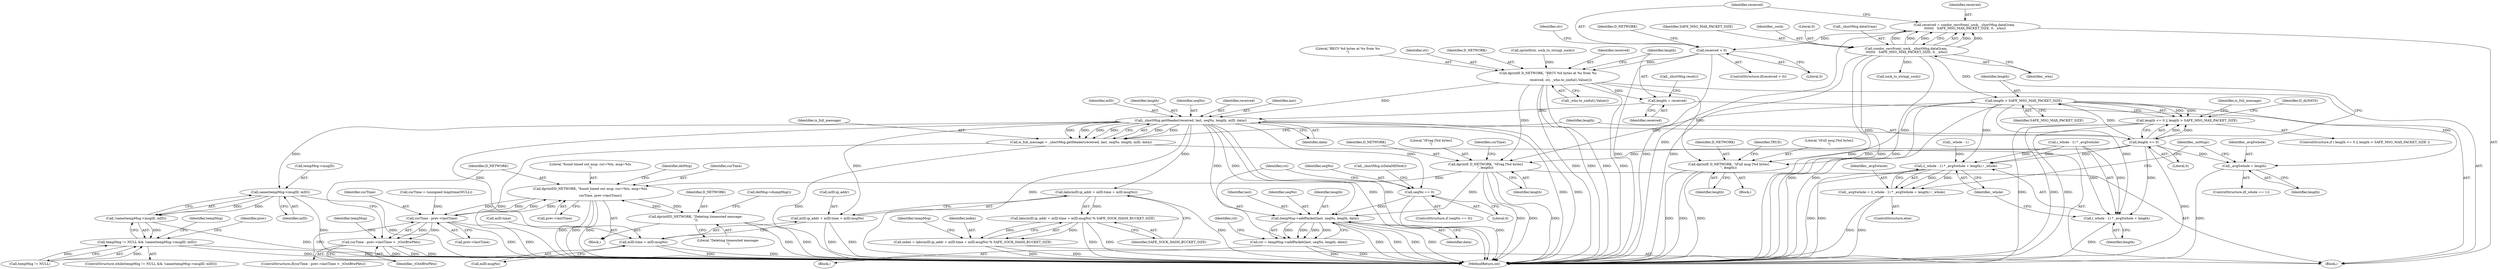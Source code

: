 digraph "0_htcondor_5e5571d1a431eb3c61977b6dd6ec90186ef79867_2@API" {
"1000162" [label="(Call,received = condor_recvfrom(_sock, _shortMsg.dataGram, \n\t\t\t\t\t\t\t   SAFE_MSG_MAX_PACKET_SIZE, 0, _who))"];
"1000164" [label="(Call,condor_recvfrom(_sock, _shortMsg.dataGram, \n\t\t\t\t\t\t\t   SAFE_MSG_MAX_PACKET_SIZE, 0, _who))"];
"1000173" [label="(Call,received < 0)"];
"1000188" [label="(Call,dprintf( D_NETWORK, \"RECV %d bytes at %s from %s\n\",\n                         received, str, _who.to_sinful().Value()))"];
"1000194" [label="(Call,length = received)"];
"1000201" [label="(Call,_shortMsg.getHeader(received, last, seqNo, length, mID, data))"];
"1000199" [label="(Call,is_full_message = _shortMsg.getHeader(received, last, seqNo, length, mID, data))"];
"1000210" [label="(Call,length <= 0)"];
"1000209" [label="(Call,length <= 0 || length > SAFE_MSG_MAX_PACKET_SIZE)"];
"1000213" [label="(Call,length > SAFE_MSG_MAX_PACKET_SIZE)"];
"1000239" [label="(Call,_avgSwhole = length)"];
"1000245" [label="(Call,((_whole - 1) * _avgSwhole + length) / _whole)"];
"1000243" [label="(Call,_avgSwhole = ((_whole - 1) * _avgSwhole + length) / _whole)"];
"1000246" [label="(Call,(_whole - 1) * _avgSwhole + length)"];
"1000256" [label="(Call,dprintf( D_NETWORK, \"\tFull msg [%d bytes]\n\", length))"];
"1000262" [label="(Call,dprintf( D_NETWORK, \"\tFrag [%d bytes]\n\", length))"];
"1000322" [label="(Call,dprintf(D_NETWORK, \"found timed out msg: cur=%lu, msg=%lu\n\",\n                    curTime, prev->lastTime))"];
"1000315" [label="(Call,curTime - prev->lastTime)"];
"1000314" [label="(Call,curTime - prev->lastTime > _tOutBtwPkts)"];
"1000385" [label="(Call,dprintf(D_NETWORK, \"Deleting timeouted message:\n\"))"];
"1000408" [label="(Call,tempMsg->addPacket(last, seqNo, length, data))"];
"1000406" [label="(Call,rst = tempMsg->addPacket(last, seqNo, length, data))"];
"1000275" [label="(Call,labs(mID.ip_addr + mID.time + mID.msgNo))"];
"1000274" [label="(Call,labs(mID.ip_addr + mID.time + mID.msgNo) % SAFE_SOCK_HASH_BUCKET_SIZE)"];
"1000272" [label="(Call,index = labs(mID.ip_addr + mID.time + mID.msgNo) % SAFE_SOCK_HASH_BUCKET_SIZE)"];
"1000276" [label="(Call,mID.ip_addr + mID.time + mID.msgNo)"];
"1000280" [label="(Call,mID.time + mID.msgNo)"];
"1000299" [label="(Call,same(tempMsg->msgID, mID))"];
"1000298" [label="(Call,!same(tempMsg->msgID, mID))"];
"1000294" [label="(Call,tempMsg != NULL && !same(tempMsg->msgID, mID))"];
"1000397" [label="(Call,seqNo == 0)"];
"1000205" [label="(Identifier,length)"];
"1000287" [label="(Identifier,SAFE_SOCK_HASH_BUCKET_SIZE)"];
"1000195" [label="(Identifier,length)"];
"1000315" [label="(Call,curTime - prev->lastTime)"];
"1000316" [label="(Identifier,curTime)"];
"1000185" [label="(Identifier,str)"];
"1000387" [label="(Literal,\"Deleting timeouted message:\n\")"];
"1000169" [label="(Identifier,SAFE_MSG_MAX_PACKET_SIZE)"];
"1000294" [label="(Call,tempMsg != NULL && !same(tempMsg->msgID, mID))"];
"1000320" [label="(Identifier,_tOutBtwPkts)"];
"1000293" [label="(ControlStructure,while(tempMsg != NULL && !same(tempMsg->msgID, mID)))"];
"1000395" [label="(Block,)"];
"1000218" [label="(Identifier,D_ALWAYS)"];
"1000397" [label="(Call,seqNo == 0)"];
"1000317" [label="(Call,prev->lastTime)"];
"1000259" [label="(Identifier,length)"];
"1000284" [label="(Call,mID.msgNo)"];
"1000240" [label="(Identifier,_avgSwhole)"];
"1000186" [label="(Call,sock_to_string(_sock))"];
"1000410" [label="(Identifier,seqNo)"];
"1000276" [label="(Call,mID.ip_addr + mID.time + mID.msgNo)"];
"1000281" [label="(Call,mID.time)"];
"1000272" [label="(Call,index = labs(mID.ip_addr + mID.time + mID.msgNo) % SAFE_SOCK_HASH_BUCKET_SIZE)"];
"1000204" [label="(Identifier,seqNo)"];
"1000295" [label="(Call,tempMsg != NULL)"];
"1000248" [label="(Call,_whole - 1)"];
"1000386" [label="(Identifier,D_NETWORK)"];
"1000207" [label="(Identifier,data)"];
"1000385" [label="(Call,dprintf(D_NETWORK, \"Deleting timeouted message:\n\"))"];
"1000273" [label="(Identifier,index)"];
"1000407" [label="(Identifier,rst)"];
"1000191" [label="(Identifier,received)"];
"1000172" [label="(ControlStructure,if(received < 0))"];
"1000300" [label="(Call,tempMsg->msgID)"];
"1000190" [label="(Literal,\"RECV %d bytes at %s from %s\n\")"];
"1000193" [label="(Call,_who.to_sinful().Value())"];
"1000321" [label="(Block,)"];
"1000203" [label="(Identifier,last)"];
"1000253" [label="(Identifier,_whole)"];
"1000296" [label="(Identifier,tempMsg)"];
"1000211" [label="(Identifier,length)"];
"1000171" [label="(Identifier,_who)"];
"1000323" [label="(Identifier,D_NETWORK)"];
"1000162" [label="(Call,received = condor_recvfrom(_sock, _shortMsg.dataGram, \n\t\t\t\t\t\t\t   SAFE_MSG_MAX_PACKET_SIZE, 0, _who))"];
"1000200" [label="(Identifier,is_full_message)"];
"1000299" [label="(Call,same(tempMsg->msgID, mID))"];
"1000267" [label="(Identifier,curTime)"];
"1000326" [label="(Call,prev->lastTime)"];
"1000164" [label="(Call,condor_recvfrom(_sock, _shortMsg.dataGram, \n\t\t\t\t\t\t\t   SAFE_MSG_MAX_PACKET_SIZE, 0, _who))"];
"1000165" [label="(Identifier,_sock)"];
"1000199" [label="(Call,is_full_message = _shortMsg.getHeader(received, last, seqNo, length, mID, data))"];
"1000255" [label="(Identifier,_noMsgs)"];
"1000393" [label="(Identifier,tempMsg)"];
"1000194" [label="(Call,length = received)"];
"1000314" [label="(Call,curTime - prev->lastTime > _tOutBtwPkts)"];
"1000188" [label="(Call,dprintf( D_NETWORK, \"RECV %d bytes at %s from %s\n\",\n                         received, str, _who.to_sinful().Value()))"];
"1000197" [label="(Call,_shortMsg.reset())"];
"1000306" [label="(Identifier,prev)"];
"1000274" [label="(Call,labs(mID.ip_addr + mID.time + mID.msgNo) % SAFE_SOCK_HASH_BUCKET_SIZE)"];
"1000280" [label="(Call,mID.time + mID.msgNo)"];
"1000414" [label="(Identifier,rst)"];
"1000330" [label="(Identifier,delMsg)"];
"1000402" [label="(Call,_shortMsg.isDataMD5ed())"];
"1000325" [label="(Identifier,curTime)"];
"1000322" [label="(Call,dprintf(D_NETWORK, \"found timed out msg: cur=%lu, msg=%lu\n\",\n                    curTime, prev->lastTime))"];
"1000298" [label="(Call,!same(tempMsg->msgID, mID))"];
"1000170" [label="(Literal,0)"];
"1000206" [label="(Identifier,mID)"];
"1000277" [label="(Call,mID.ip_addr)"];
"1000192" [label="(Identifier,str)"];
"1000241" [label="(Identifier,length)"];
"1000408" [label="(Call,tempMsg->addPacket(last, seqNo, length, data))"];
"1000209" [label="(Call,length <= 0 || length > SAFE_MSG_MAX_PACKET_SIZE)"];
"1000265" [label="(Identifier,length)"];
"1000257" [label="(Identifier,D_NETWORK)"];
"1000235" [label="(ControlStructure,if(_whole == 1))"];
"1000252" [label="(Identifier,length)"];
"1000411" [label="(Identifier,length)"];
"1000262" [label="(Call,dprintf( D_NETWORK, \"\tFrag [%d bytes]\n\", length))"];
"1000244" [label="(Identifier,_avgSwhole)"];
"1000243" [label="(Call,_avgSwhole = ((_whole - 1) * _avgSwhole + length) / _whole)"];
"1000173" [label="(Call,received < 0)"];
"1000412" [label="(Identifier,data)"];
"1000215" [label="(Identifier,SAFE_MSG_MAX_PACKET_SIZE)"];
"1000490" [label="(MethodReturn,int)"];
"1000210" [label="(Call,length <= 0)"];
"1000214" [label="(Identifier,length)"];
"1000201" [label="(Call,_shortMsg.getHeader(received, last, seqNo, length, mID, data))"];
"1000189" [label="(Identifier,D_NETWORK)"];
"1000399" [label="(Literal,0)"];
"1000246" [label="(Call,(_whole - 1) * _avgSwhole + length)"];
"1000245" [label="(Call,((_whole - 1) * _avgSwhole + length) / _whole)"];
"1000261" [label="(Identifier,TRUE)"];
"1000175" [label="(Literal,0)"];
"1000208" [label="(ControlStructure,if ( length <= 0 || length > SAFE_MSG_MAX_PACKET_SIZE ))"];
"1000275" [label="(Call,labs(mID.ip_addr + mID.time + mID.msgNo))"];
"1000163" [label="(Identifier,received)"];
"1000256" [label="(Call,dprintf( D_NETWORK, \"\tFull msg [%d bytes]\n\", length))"];
"1000109" [label="(Block,)"];
"1000196" [label="(Identifier,received)"];
"1000409" [label="(Identifier,last)"];
"1000224" [label="(Block,)"];
"1000174" [label="(Identifier,received)"];
"1000398" [label="(Identifier,seqNo)"];
"1000166" [label="(Call,_shortMsg.dataGram)"];
"1000202" [label="(Identifier,received)"];
"1000239" [label="(Call,_avgSwhole = length)"];
"1000406" [label="(Call,rst = tempMsg->addPacket(last, seqNo, length, data))"];
"1000178" [label="(Identifier,D_NETWORK)"];
"1000213" [label="(Call,length > SAFE_MSG_MAX_PACKET_SIZE)"];
"1000313" [label="(ControlStructure,if(curTime - prev->lastTime > _tOutBtwPkts))"];
"1000324" [label="(Literal,\"found timed out msg: cur=%lu, msg=%lu\n\")"];
"1000388" [label="(Call,delMsg->dumpMsg())"];
"1000242" [label="(ControlStructure,else)"];
"1000289" [label="(Identifier,tempMsg)"];
"1000264" [label="(Literal,\"\tFrag [%d bytes]\n\")"];
"1000396" [label="(ControlStructure,if (seqNo == 0))"];
"1000258" [label="(Literal,\"\tFull msg [%d bytes]\n\")"];
"1000212" [label="(Literal,0)"];
"1000303" [label="(Identifier,mID)"];
"1000247" [label="(Call,(_whole - 1) * _avgSwhole)"];
"1000266" [label="(Call,curTime = (unsigned long)time(NULL))"];
"1000263" [label="(Identifier,D_NETWORK)"];
"1000184" [label="(Call,sprintf(str, sock_to_string(_sock)))"];
"1000223" [label="(Identifier,is_full_message)"];
"1000162" -> "1000109"  [label="AST: "];
"1000162" -> "1000164"  [label="CFG: "];
"1000163" -> "1000162"  [label="AST: "];
"1000164" -> "1000162"  [label="AST: "];
"1000174" -> "1000162"  [label="CFG: "];
"1000162" -> "1000490"  [label="DDG: "];
"1000164" -> "1000162"  [label="DDG: "];
"1000164" -> "1000162"  [label="DDG: "];
"1000164" -> "1000162"  [label="DDG: "];
"1000164" -> "1000162"  [label="DDG: "];
"1000164" -> "1000162"  [label="DDG: "];
"1000162" -> "1000173"  [label="DDG: "];
"1000164" -> "1000171"  [label="CFG: "];
"1000165" -> "1000164"  [label="AST: "];
"1000166" -> "1000164"  [label="AST: "];
"1000169" -> "1000164"  [label="AST: "];
"1000170" -> "1000164"  [label="AST: "];
"1000171" -> "1000164"  [label="AST: "];
"1000164" -> "1000490"  [label="DDG: "];
"1000164" -> "1000490"  [label="DDG: "];
"1000164" -> "1000490"  [label="DDG: "];
"1000164" -> "1000490"  [label="DDG: "];
"1000164" -> "1000186"  [label="DDG: "];
"1000164" -> "1000213"  [label="DDG: "];
"1000173" -> "1000172"  [label="AST: "];
"1000173" -> "1000175"  [label="CFG: "];
"1000174" -> "1000173"  [label="AST: "];
"1000175" -> "1000173"  [label="AST: "];
"1000178" -> "1000173"  [label="CFG: "];
"1000185" -> "1000173"  [label="CFG: "];
"1000173" -> "1000490"  [label="DDG: "];
"1000173" -> "1000490"  [label="DDG: "];
"1000173" -> "1000188"  [label="DDG: "];
"1000188" -> "1000109"  [label="AST: "];
"1000188" -> "1000193"  [label="CFG: "];
"1000189" -> "1000188"  [label="AST: "];
"1000190" -> "1000188"  [label="AST: "];
"1000191" -> "1000188"  [label="AST: "];
"1000192" -> "1000188"  [label="AST: "];
"1000193" -> "1000188"  [label="AST: "];
"1000195" -> "1000188"  [label="CFG: "];
"1000188" -> "1000490"  [label="DDG: "];
"1000188" -> "1000490"  [label="DDG: "];
"1000188" -> "1000490"  [label="DDG: "];
"1000188" -> "1000490"  [label="DDG: "];
"1000184" -> "1000188"  [label="DDG: "];
"1000188" -> "1000194"  [label="DDG: "];
"1000188" -> "1000201"  [label="DDG: "];
"1000188" -> "1000256"  [label="DDG: "];
"1000188" -> "1000262"  [label="DDG: "];
"1000194" -> "1000109"  [label="AST: "];
"1000194" -> "1000196"  [label="CFG: "];
"1000195" -> "1000194"  [label="AST: "];
"1000196" -> "1000194"  [label="AST: "];
"1000197" -> "1000194"  [label="CFG: "];
"1000194" -> "1000201"  [label="DDG: "];
"1000201" -> "1000199"  [label="AST: "];
"1000201" -> "1000207"  [label="CFG: "];
"1000202" -> "1000201"  [label="AST: "];
"1000203" -> "1000201"  [label="AST: "];
"1000204" -> "1000201"  [label="AST: "];
"1000205" -> "1000201"  [label="AST: "];
"1000206" -> "1000201"  [label="AST: "];
"1000207" -> "1000201"  [label="AST: "];
"1000199" -> "1000201"  [label="CFG: "];
"1000201" -> "1000490"  [label="DDG: "];
"1000201" -> "1000490"  [label="DDG: "];
"1000201" -> "1000490"  [label="DDG: "];
"1000201" -> "1000490"  [label="DDG: "];
"1000201" -> "1000490"  [label="DDG: "];
"1000201" -> "1000199"  [label="DDG: "];
"1000201" -> "1000199"  [label="DDG: "];
"1000201" -> "1000199"  [label="DDG: "];
"1000201" -> "1000199"  [label="DDG: "];
"1000201" -> "1000199"  [label="DDG: "];
"1000201" -> "1000199"  [label="DDG: "];
"1000201" -> "1000210"  [label="DDG: "];
"1000201" -> "1000275"  [label="DDG: "];
"1000201" -> "1000276"  [label="DDG: "];
"1000201" -> "1000280"  [label="DDG: "];
"1000201" -> "1000299"  [label="DDG: "];
"1000201" -> "1000397"  [label="DDG: "];
"1000201" -> "1000408"  [label="DDG: "];
"1000201" -> "1000408"  [label="DDG: "];
"1000199" -> "1000109"  [label="AST: "];
"1000200" -> "1000199"  [label="AST: "];
"1000211" -> "1000199"  [label="CFG: "];
"1000199" -> "1000490"  [label="DDG: "];
"1000199" -> "1000490"  [label="DDG: "];
"1000210" -> "1000209"  [label="AST: "];
"1000210" -> "1000212"  [label="CFG: "];
"1000211" -> "1000210"  [label="AST: "];
"1000212" -> "1000210"  [label="AST: "];
"1000214" -> "1000210"  [label="CFG: "];
"1000209" -> "1000210"  [label="CFG: "];
"1000210" -> "1000490"  [label="DDG: "];
"1000210" -> "1000209"  [label="DDG: "];
"1000210" -> "1000209"  [label="DDG: "];
"1000210" -> "1000213"  [label="DDG: "];
"1000210" -> "1000239"  [label="DDG: "];
"1000210" -> "1000245"  [label="DDG: "];
"1000210" -> "1000246"  [label="DDG: "];
"1000210" -> "1000256"  [label="DDG: "];
"1000210" -> "1000262"  [label="DDG: "];
"1000209" -> "1000208"  [label="AST: "];
"1000209" -> "1000213"  [label="CFG: "];
"1000213" -> "1000209"  [label="AST: "];
"1000218" -> "1000209"  [label="CFG: "];
"1000223" -> "1000209"  [label="CFG: "];
"1000209" -> "1000490"  [label="DDG: "];
"1000209" -> "1000490"  [label="DDG: "];
"1000209" -> "1000490"  [label="DDG: "];
"1000213" -> "1000209"  [label="DDG: "];
"1000213" -> "1000209"  [label="DDG: "];
"1000213" -> "1000215"  [label="CFG: "];
"1000214" -> "1000213"  [label="AST: "];
"1000215" -> "1000213"  [label="AST: "];
"1000213" -> "1000490"  [label="DDG: "];
"1000213" -> "1000490"  [label="DDG: "];
"1000213" -> "1000239"  [label="DDG: "];
"1000213" -> "1000245"  [label="DDG: "];
"1000213" -> "1000246"  [label="DDG: "];
"1000213" -> "1000256"  [label="DDG: "];
"1000213" -> "1000262"  [label="DDG: "];
"1000239" -> "1000235"  [label="AST: "];
"1000239" -> "1000241"  [label="CFG: "];
"1000240" -> "1000239"  [label="AST: "];
"1000241" -> "1000239"  [label="AST: "];
"1000255" -> "1000239"  [label="CFG: "];
"1000239" -> "1000490"  [label="DDG: "];
"1000245" -> "1000243"  [label="AST: "];
"1000245" -> "1000253"  [label="CFG: "];
"1000246" -> "1000245"  [label="AST: "];
"1000253" -> "1000245"  [label="AST: "];
"1000243" -> "1000245"  [label="CFG: "];
"1000245" -> "1000490"  [label="DDG: "];
"1000245" -> "1000490"  [label="DDG: "];
"1000245" -> "1000243"  [label="DDG: "];
"1000245" -> "1000243"  [label="DDG: "];
"1000247" -> "1000245"  [label="DDG: "];
"1000247" -> "1000245"  [label="DDG: "];
"1000248" -> "1000245"  [label="DDG: "];
"1000243" -> "1000242"  [label="AST: "];
"1000244" -> "1000243"  [label="AST: "];
"1000255" -> "1000243"  [label="CFG: "];
"1000243" -> "1000490"  [label="DDG: "];
"1000243" -> "1000490"  [label="DDG: "];
"1000246" -> "1000252"  [label="CFG: "];
"1000247" -> "1000246"  [label="AST: "];
"1000252" -> "1000246"  [label="AST: "];
"1000253" -> "1000246"  [label="CFG: "];
"1000246" -> "1000490"  [label="DDG: "];
"1000247" -> "1000246"  [label="DDG: "];
"1000247" -> "1000246"  [label="DDG: "];
"1000256" -> "1000224"  [label="AST: "];
"1000256" -> "1000259"  [label="CFG: "];
"1000257" -> "1000256"  [label="AST: "];
"1000258" -> "1000256"  [label="AST: "];
"1000259" -> "1000256"  [label="AST: "];
"1000261" -> "1000256"  [label="CFG: "];
"1000256" -> "1000490"  [label="DDG: "];
"1000256" -> "1000490"  [label="DDG: "];
"1000256" -> "1000490"  [label="DDG: "];
"1000262" -> "1000109"  [label="AST: "];
"1000262" -> "1000265"  [label="CFG: "];
"1000263" -> "1000262"  [label="AST: "];
"1000264" -> "1000262"  [label="AST: "];
"1000265" -> "1000262"  [label="AST: "];
"1000267" -> "1000262"  [label="CFG: "];
"1000262" -> "1000490"  [label="DDG: "];
"1000262" -> "1000490"  [label="DDG: "];
"1000262" -> "1000490"  [label="DDG: "];
"1000262" -> "1000322"  [label="DDG: "];
"1000262" -> "1000408"  [label="DDG: "];
"1000322" -> "1000321"  [label="AST: "];
"1000322" -> "1000326"  [label="CFG: "];
"1000323" -> "1000322"  [label="AST: "];
"1000324" -> "1000322"  [label="AST: "];
"1000325" -> "1000322"  [label="AST: "];
"1000326" -> "1000322"  [label="AST: "];
"1000330" -> "1000322"  [label="CFG: "];
"1000322" -> "1000490"  [label="DDG: "];
"1000322" -> "1000490"  [label="DDG: "];
"1000322" -> "1000490"  [label="DDG: "];
"1000322" -> "1000315"  [label="DDG: "];
"1000322" -> "1000315"  [label="DDG: "];
"1000385" -> "1000322"  [label="DDG: "];
"1000315" -> "1000322"  [label="DDG: "];
"1000315" -> "1000322"  [label="DDG: "];
"1000322" -> "1000385"  [label="DDG: "];
"1000315" -> "1000314"  [label="AST: "];
"1000315" -> "1000317"  [label="CFG: "];
"1000316" -> "1000315"  [label="AST: "];
"1000317" -> "1000315"  [label="AST: "];
"1000320" -> "1000315"  [label="CFG: "];
"1000315" -> "1000490"  [label="DDG: "];
"1000315" -> "1000490"  [label="DDG: "];
"1000315" -> "1000314"  [label="DDG: "];
"1000315" -> "1000314"  [label="DDG: "];
"1000266" -> "1000315"  [label="DDG: "];
"1000314" -> "1000313"  [label="AST: "];
"1000314" -> "1000320"  [label="CFG: "];
"1000320" -> "1000314"  [label="AST: "];
"1000296" -> "1000314"  [label="CFG: "];
"1000323" -> "1000314"  [label="CFG: "];
"1000314" -> "1000490"  [label="DDG: "];
"1000314" -> "1000490"  [label="DDG: "];
"1000314" -> "1000490"  [label="DDG: "];
"1000385" -> "1000321"  [label="AST: "];
"1000385" -> "1000387"  [label="CFG: "];
"1000386" -> "1000385"  [label="AST: "];
"1000387" -> "1000385"  [label="AST: "];
"1000388" -> "1000385"  [label="CFG: "];
"1000385" -> "1000490"  [label="DDG: "];
"1000385" -> "1000490"  [label="DDG: "];
"1000408" -> "1000406"  [label="AST: "];
"1000408" -> "1000412"  [label="CFG: "];
"1000409" -> "1000408"  [label="AST: "];
"1000410" -> "1000408"  [label="AST: "];
"1000411" -> "1000408"  [label="AST: "];
"1000412" -> "1000408"  [label="AST: "];
"1000406" -> "1000408"  [label="CFG: "];
"1000408" -> "1000490"  [label="DDG: "];
"1000408" -> "1000490"  [label="DDG: "];
"1000408" -> "1000490"  [label="DDG: "];
"1000408" -> "1000490"  [label="DDG: "];
"1000408" -> "1000406"  [label="DDG: "];
"1000408" -> "1000406"  [label="DDG: "];
"1000408" -> "1000406"  [label="DDG: "];
"1000408" -> "1000406"  [label="DDG: "];
"1000397" -> "1000408"  [label="DDG: "];
"1000406" -> "1000395"  [label="AST: "];
"1000407" -> "1000406"  [label="AST: "];
"1000414" -> "1000406"  [label="CFG: "];
"1000406" -> "1000490"  [label="DDG: "];
"1000406" -> "1000490"  [label="DDG: "];
"1000275" -> "1000274"  [label="AST: "];
"1000275" -> "1000276"  [label="CFG: "];
"1000276" -> "1000275"  [label="AST: "];
"1000287" -> "1000275"  [label="CFG: "];
"1000275" -> "1000490"  [label="DDG: "];
"1000275" -> "1000274"  [label="DDG: "];
"1000274" -> "1000272"  [label="AST: "];
"1000274" -> "1000287"  [label="CFG: "];
"1000287" -> "1000274"  [label="AST: "];
"1000272" -> "1000274"  [label="CFG: "];
"1000274" -> "1000490"  [label="DDG: "];
"1000274" -> "1000490"  [label="DDG: "];
"1000274" -> "1000272"  [label="DDG: "];
"1000274" -> "1000272"  [label="DDG: "];
"1000272" -> "1000109"  [label="AST: "];
"1000273" -> "1000272"  [label="AST: "];
"1000289" -> "1000272"  [label="CFG: "];
"1000272" -> "1000490"  [label="DDG: "];
"1000272" -> "1000490"  [label="DDG: "];
"1000276" -> "1000280"  [label="CFG: "];
"1000277" -> "1000276"  [label="AST: "];
"1000280" -> "1000276"  [label="AST: "];
"1000276" -> "1000490"  [label="DDG: "];
"1000276" -> "1000490"  [label="DDG: "];
"1000280" -> "1000284"  [label="CFG: "];
"1000281" -> "1000280"  [label="AST: "];
"1000284" -> "1000280"  [label="AST: "];
"1000280" -> "1000490"  [label="DDG: "];
"1000280" -> "1000490"  [label="DDG: "];
"1000299" -> "1000298"  [label="AST: "];
"1000299" -> "1000303"  [label="CFG: "];
"1000300" -> "1000299"  [label="AST: "];
"1000303" -> "1000299"  [label="AST: "];
"1000298" -> "1000299"  [label="CFG: "];
"1000299" -> "1000490"  [label="DDG: "];
"1000299" -> "1000490"  [label="DDG: "];
"1000299" -> "1000298"  [label="DDG: "];
"1000299" -> "1000298"  [label="DDG: "];
"1000298" -> "1000294"  [label="AST: "];
"1000294" -> "1000298"  [label="CFG: "];
"1000298" -> "1000490"  [label="DDG: "];
"1000298" -> "1000294"  [label="DDG: "];
"1000294" -> "1000293"  [label="AST: "];
"1000294" -> "1000295"  [label="CFG: "];
"1000295" -> "1000294"  [label="AST: "];
"1000306" -> "1000294"  [label="CFG: "];
"1000393" -> "1000294"  [label="CFG: "];
"1000294" -> "1000490"  [label="DDG: "];
"1000294" -> "1000490"  [label="DDG: "];
"1000295" -> "1000294"  [label="DDG: "];
"1000295" -> "1000294"  [label="DDG: "];
"1000397" -> "1000396"  [label="AST: "];
"1000397" -> "1000399"  [label="CFG: "];
"1000398" -> "1000397"  [label="AST: "];
"1000399" -> "1000397"  [label="AST: "];
"1000402" -> "1000397"  [label="CFG: "];
"1000407" -> "1000397"  [label="CFG: "];
"1000397" -> "1000490"  [label="DDG: "];
}
